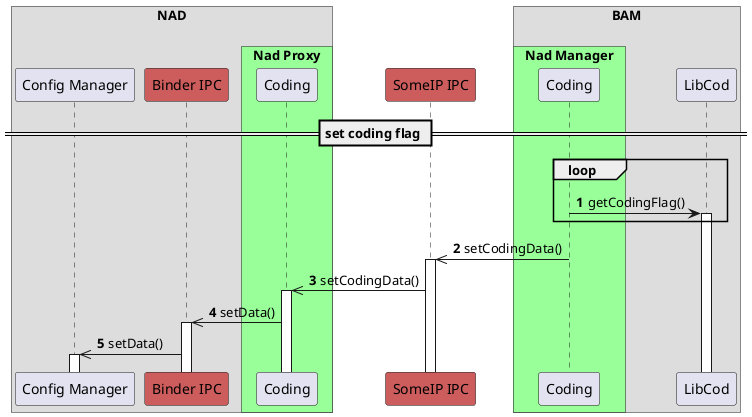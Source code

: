 
@startuml
!pragma teoz true
autonumber

autoactivate on
box "NAD\n"

    participant "Config Manager" as config

    participant "Binder IPC" as bin #IndianRed

    box "Nad Proxy" #99FF99
 
    participant "Coding" as code_pro
    end box
end box

    participant "SomeIP IPC" as sip #IndianRed

box "BAM\n"

    box "Nad Manager" #99FF99
    participant "Coding" as nadm
    end box

    participant "LibCod" as lib

end box



== set coding flag ==
    loop 
    nadm -> lib: getCodingFlag()
    end loop
 
    nadm ->> sip: setCodingData()
    sip ->> code_pro: setCodingData()
    code_pro ->> bin: setData()
    bin ->> config: setData()



@enduml


